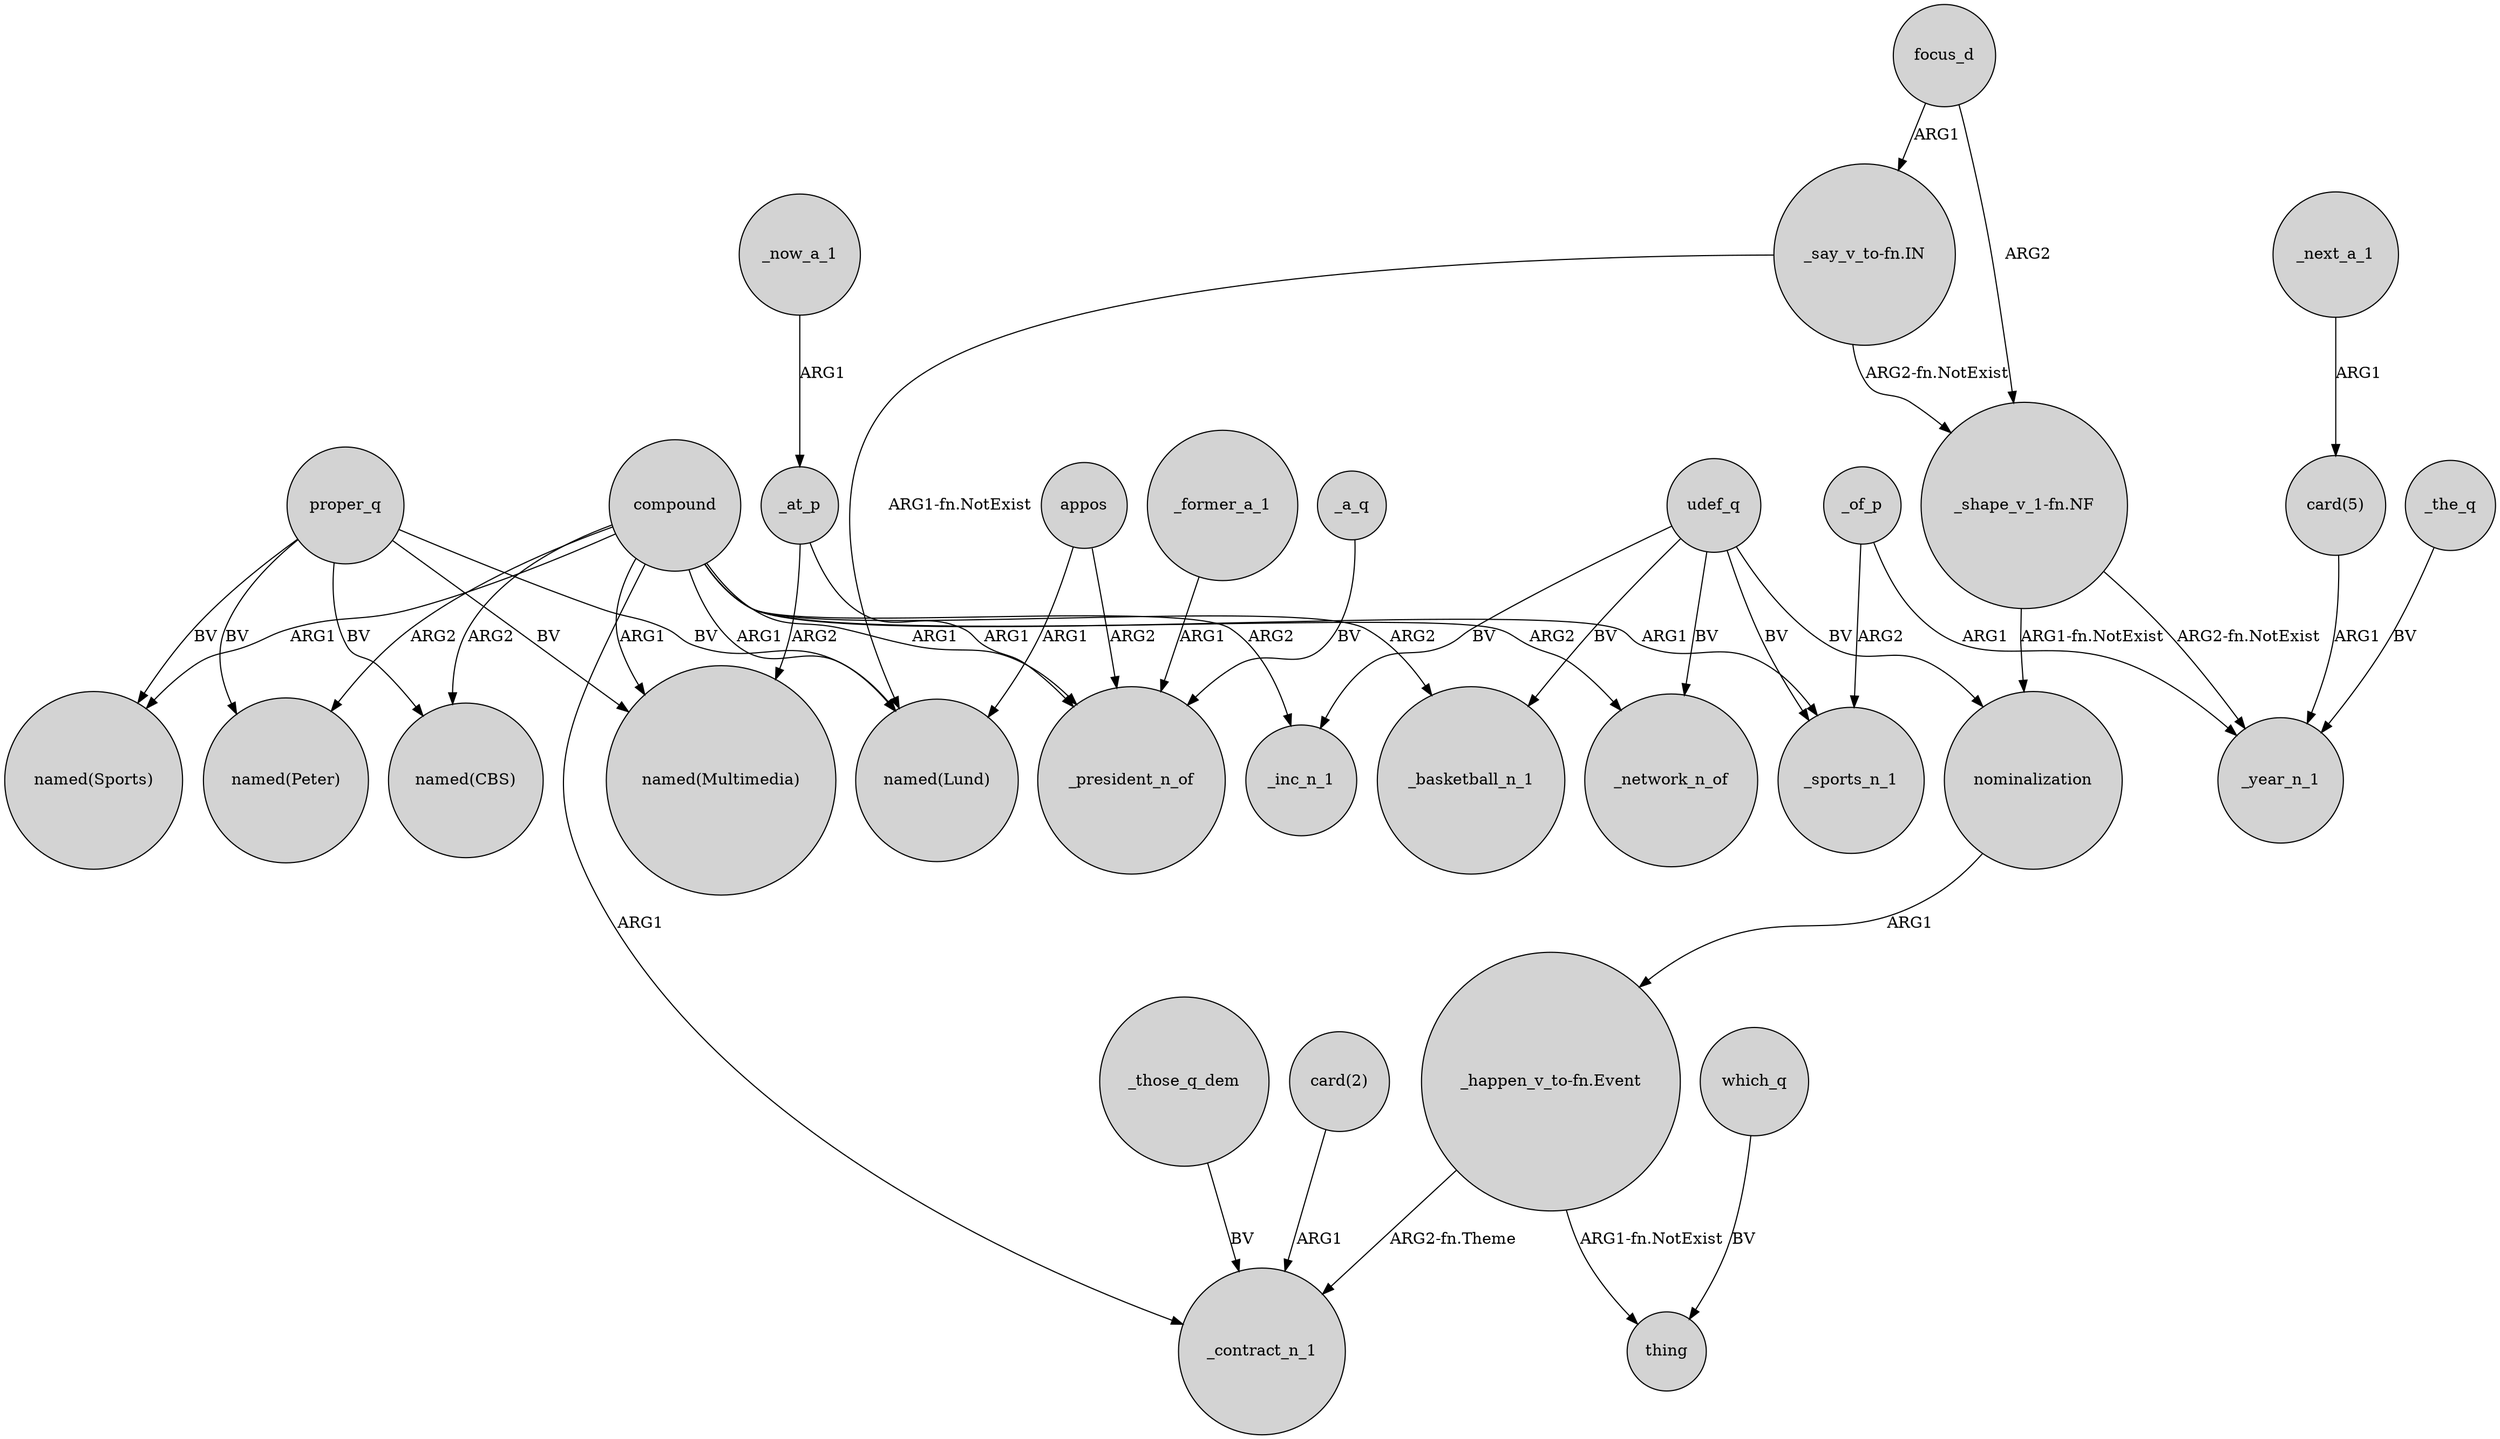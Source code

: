 digraph {
	node [shape=circle style=filled]
	compound -> "named(Lund)" [label=ARG1]
	_former_a_1 -> _president_n_of [label=ARG1]
	udef_q -> _inc_n_1 [label=BV]
	"card(5)" -> _year_n_1 [label=ARG1]
	proper_q -> "named(Sports)" [label=BV]
	focus_d -> "_shape_v_1-fn.NF" [label=ARG2]
	"_shape_v_1-fn.NF" -> nominalization [label="ARG1-fn.NotExist"]
	"_happen_v_to-fn.Event" -> thing [label="ARG1-fn.NotExist"]
	proper_q -> "named(CBS)" [label=BV]
	"_happen_v_to-fn.Event" -> _contract_n_1 [label="ARG2-fn.Theme"]
	proper_q -> "named(Multimedia)" [label=BV]
	compound -> _contract_n_1 [label=ARG1]
	_of_p -> _year_n_1 [label=ARG1]
	proper_q -> "named(Peter)" [label=BV]
	"_shape_v_1-fn.NF" -> _year_n_1 [label="ARG2-fn.NotExist"]
	nominalization -> "_happen_v_to-fn.Event" [label=ARG1]
	proper_q -> "named(Lund)" [label=BV]
	appos -> _president_n_of [label=ARG2]
	compound -> "named(Peter)" [label=ARG2]
	compound -> "named(CBS)" [label=ARG2]
	"_say_v_to-fn.IN" -> "named(Lund)" [label="ARG1-fn.NotExist"]
	compound -> _president_n_of [label=ARG1]
	compound -> _sports_n_1 [label=ARG1]
	compound -> "named(Sports)" [label=ARG1]
	_at_p -> _president_n_of [label=ARG1]
	_next_a_1 -> "card(5)" [label=ARG1]
	_those_q_dem -> _contract_n_1 [label=BV]
	udef_q -> _basketball_n_1 [label=BV]
	udef_q -> nominalization [label=BV]
	_the_q -> _year_n_1 [label=BV]
	_a_q -> _president_n_of [label=BV]
	_now_a_1 -> _at_p [label=ARG1]
	compound -> _network_n_of [label=ARG2]
	appos -> "named(Lund)" [label=ARG1]
	compound -> "named(Multimedia)" [label=ARG1]
	udef_q -> _sports_n_1 [label=BV]
	"_say_v_to-fn.IN" -> "_shape_v_1-fn.NF" [label="ARG2-fn.NotExist"]
	compound -> _inc_n_1 [label=ARG2]
	_of_p -> _sports_n_1 [label=ARG2]
	_at_p -> "named(Multimedia)" [label=ARG2]
	udef_q -> _network_n_of [label=BV]
	focus_d -> "_say_v_to-fn.IN" [label=ARG1]
	compound -> _basketball_n_1 [label=ARG2]
	which_q -> thing [label=BV]
	"card(2)" -> _contract_n_1 [label=ARG1]
}

